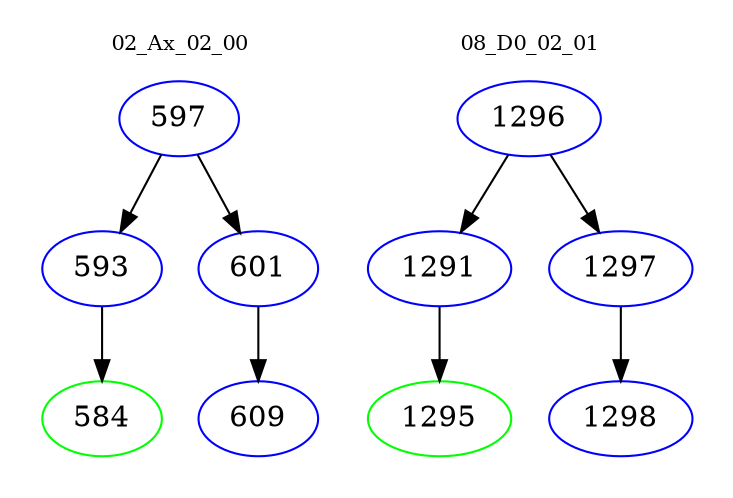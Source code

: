 digraph{
subgraph cluster_0 {
color = white
label = "02_Ax_02_00";
fontsize=10;
T0_597 [label="597", color="blue"]
T0_597 -> T0_593 [color="black"]
T0_593 [label="593", color="blue"]
T0_593 -> T0_584 [color="black"]
T0_584 [label="584", color="green"]
T0_597 -> T0_601 [color="black"]
T0_601 [label="601", color="blue"]
T0_601 -> T0_609 [color="black"]
T0_609 [label="609", color="blue"]
}
subgraph cluster_1 {
color = white
label = "08_D0_02_01";
fontsize=10;
T1_1296 [label="1296", color="blue"]
T1_1296 -> T1_1291 [color="black"]
T1_1291 [label="1291", color="blue"]
T1_1291 -> T1_1295 [color="black"]
T1_1295 [label="1295", color="green"]
T1_1296 -> T1_1297 [color="black"]
T1_1297 [label="1297", color="blue"]
T1_1297 -> T1_1298 [color="black"]
T1_1298 [label="1298", color="blue"]
}
}
